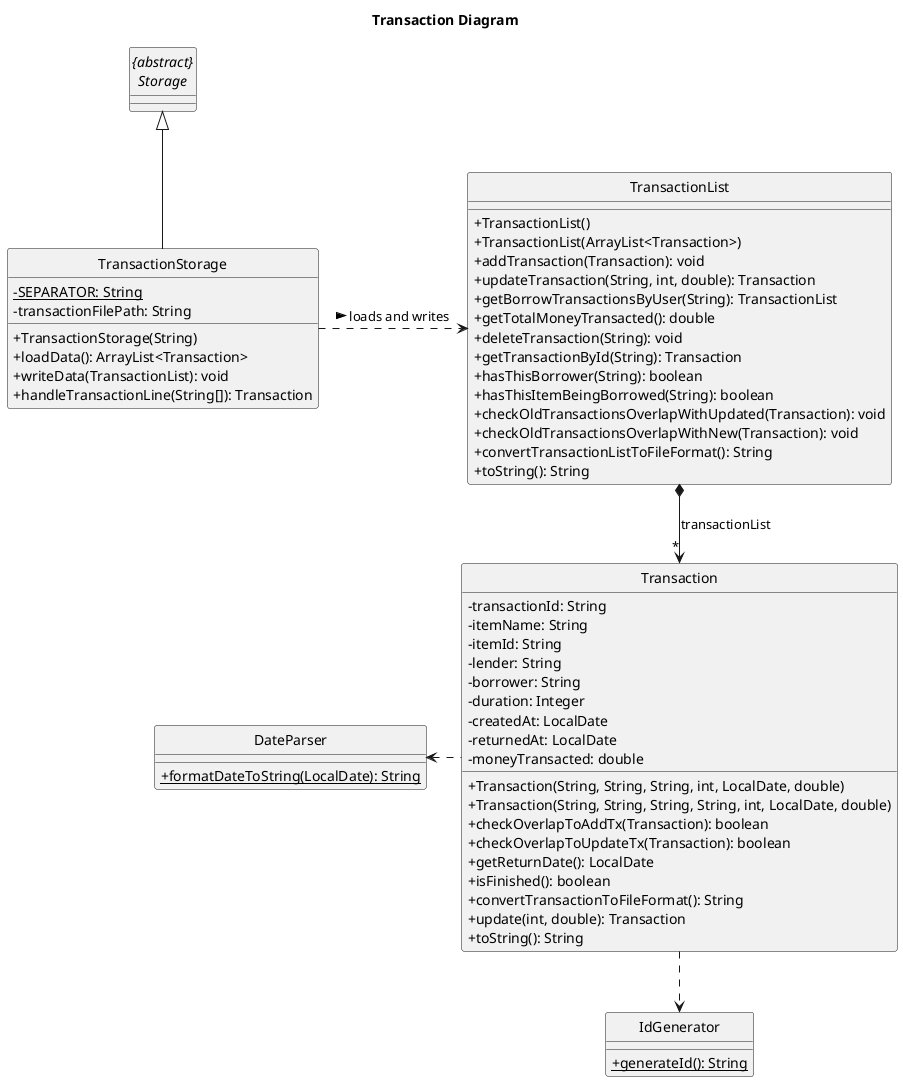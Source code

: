 @startuml
title Transaction Diagram

skinparam classAttributeIconSize 0
hide footbox
hide circle

class Transaction {
    - transactionId: String
    - itemName: String
    - itemId: String
    - lender: String
    - borrower: String
    - duration: Integer
    - createdAt: LocalDate
    - returnedAt: LocalDate
    - moneyTransacted: double

    + Transaction(String, String, String, int, LocalDate, double)
    + Transaction(String, String, String, String, int, LocalDate, double)
    + checkOverlapToAddTx(Transaction): boolean
    + checkOverlapToUpdateTx(Transaction): boolean
    + getReturnDate(): LocalDate
    + isFinished(): boolean
    + convertTransactionToFileFormat(): String
    + update(int, double): Transaction
    + toString(): String
}

class TransactionList {
    + TransactionList()
    + TransactionList(ArrayList<Transaction>)
    + addTransaction(Transaction): void
    + updateTransaction(String, int, double): Transaction
    + getBorrowTransactionsByUser(String): TransactionList
    + getTotalMoneyTransacted(): double
    + deleteTransaction(String): void
    + getTransactionById(String): Transaction
    + hasThisBorrower(String): boolean
    + hasThisItemBeingBorrowed(String): boolean
    + checkOldTransactionsOverlapWithUpdated(Transaction): void
    + checkOldTransactionsOverlapWithNew(Transaction): void
    + convertTransactionListToFileFormat(): String
    + toString(): String
}

class TransactionStorage {
    {static} - SEPARATOR: String
    - transactionFilePath: String
    + TransactionStorage(String)
    + loadData(): ArrayList<Transaction>
    + writeData(TransactionList): void
    + handleTransactionLine(String[]): Transaction
}

class IdGenerator {
    {static} + generateId(): String
}

abstract class "{abstract}\nStorage" {
}

class DateParser {
    {static} + formatDateToString(LocalDate): String
}

TransactionStorage .> TransactionList : > loads and writes
TransactionList *--> "*" Transaction: transactionList
Transaction ..> IdGenerator
Transaction .left..> DateParser
"{abstract}\nStorage" <|-- TransactionStorage

@enduml
